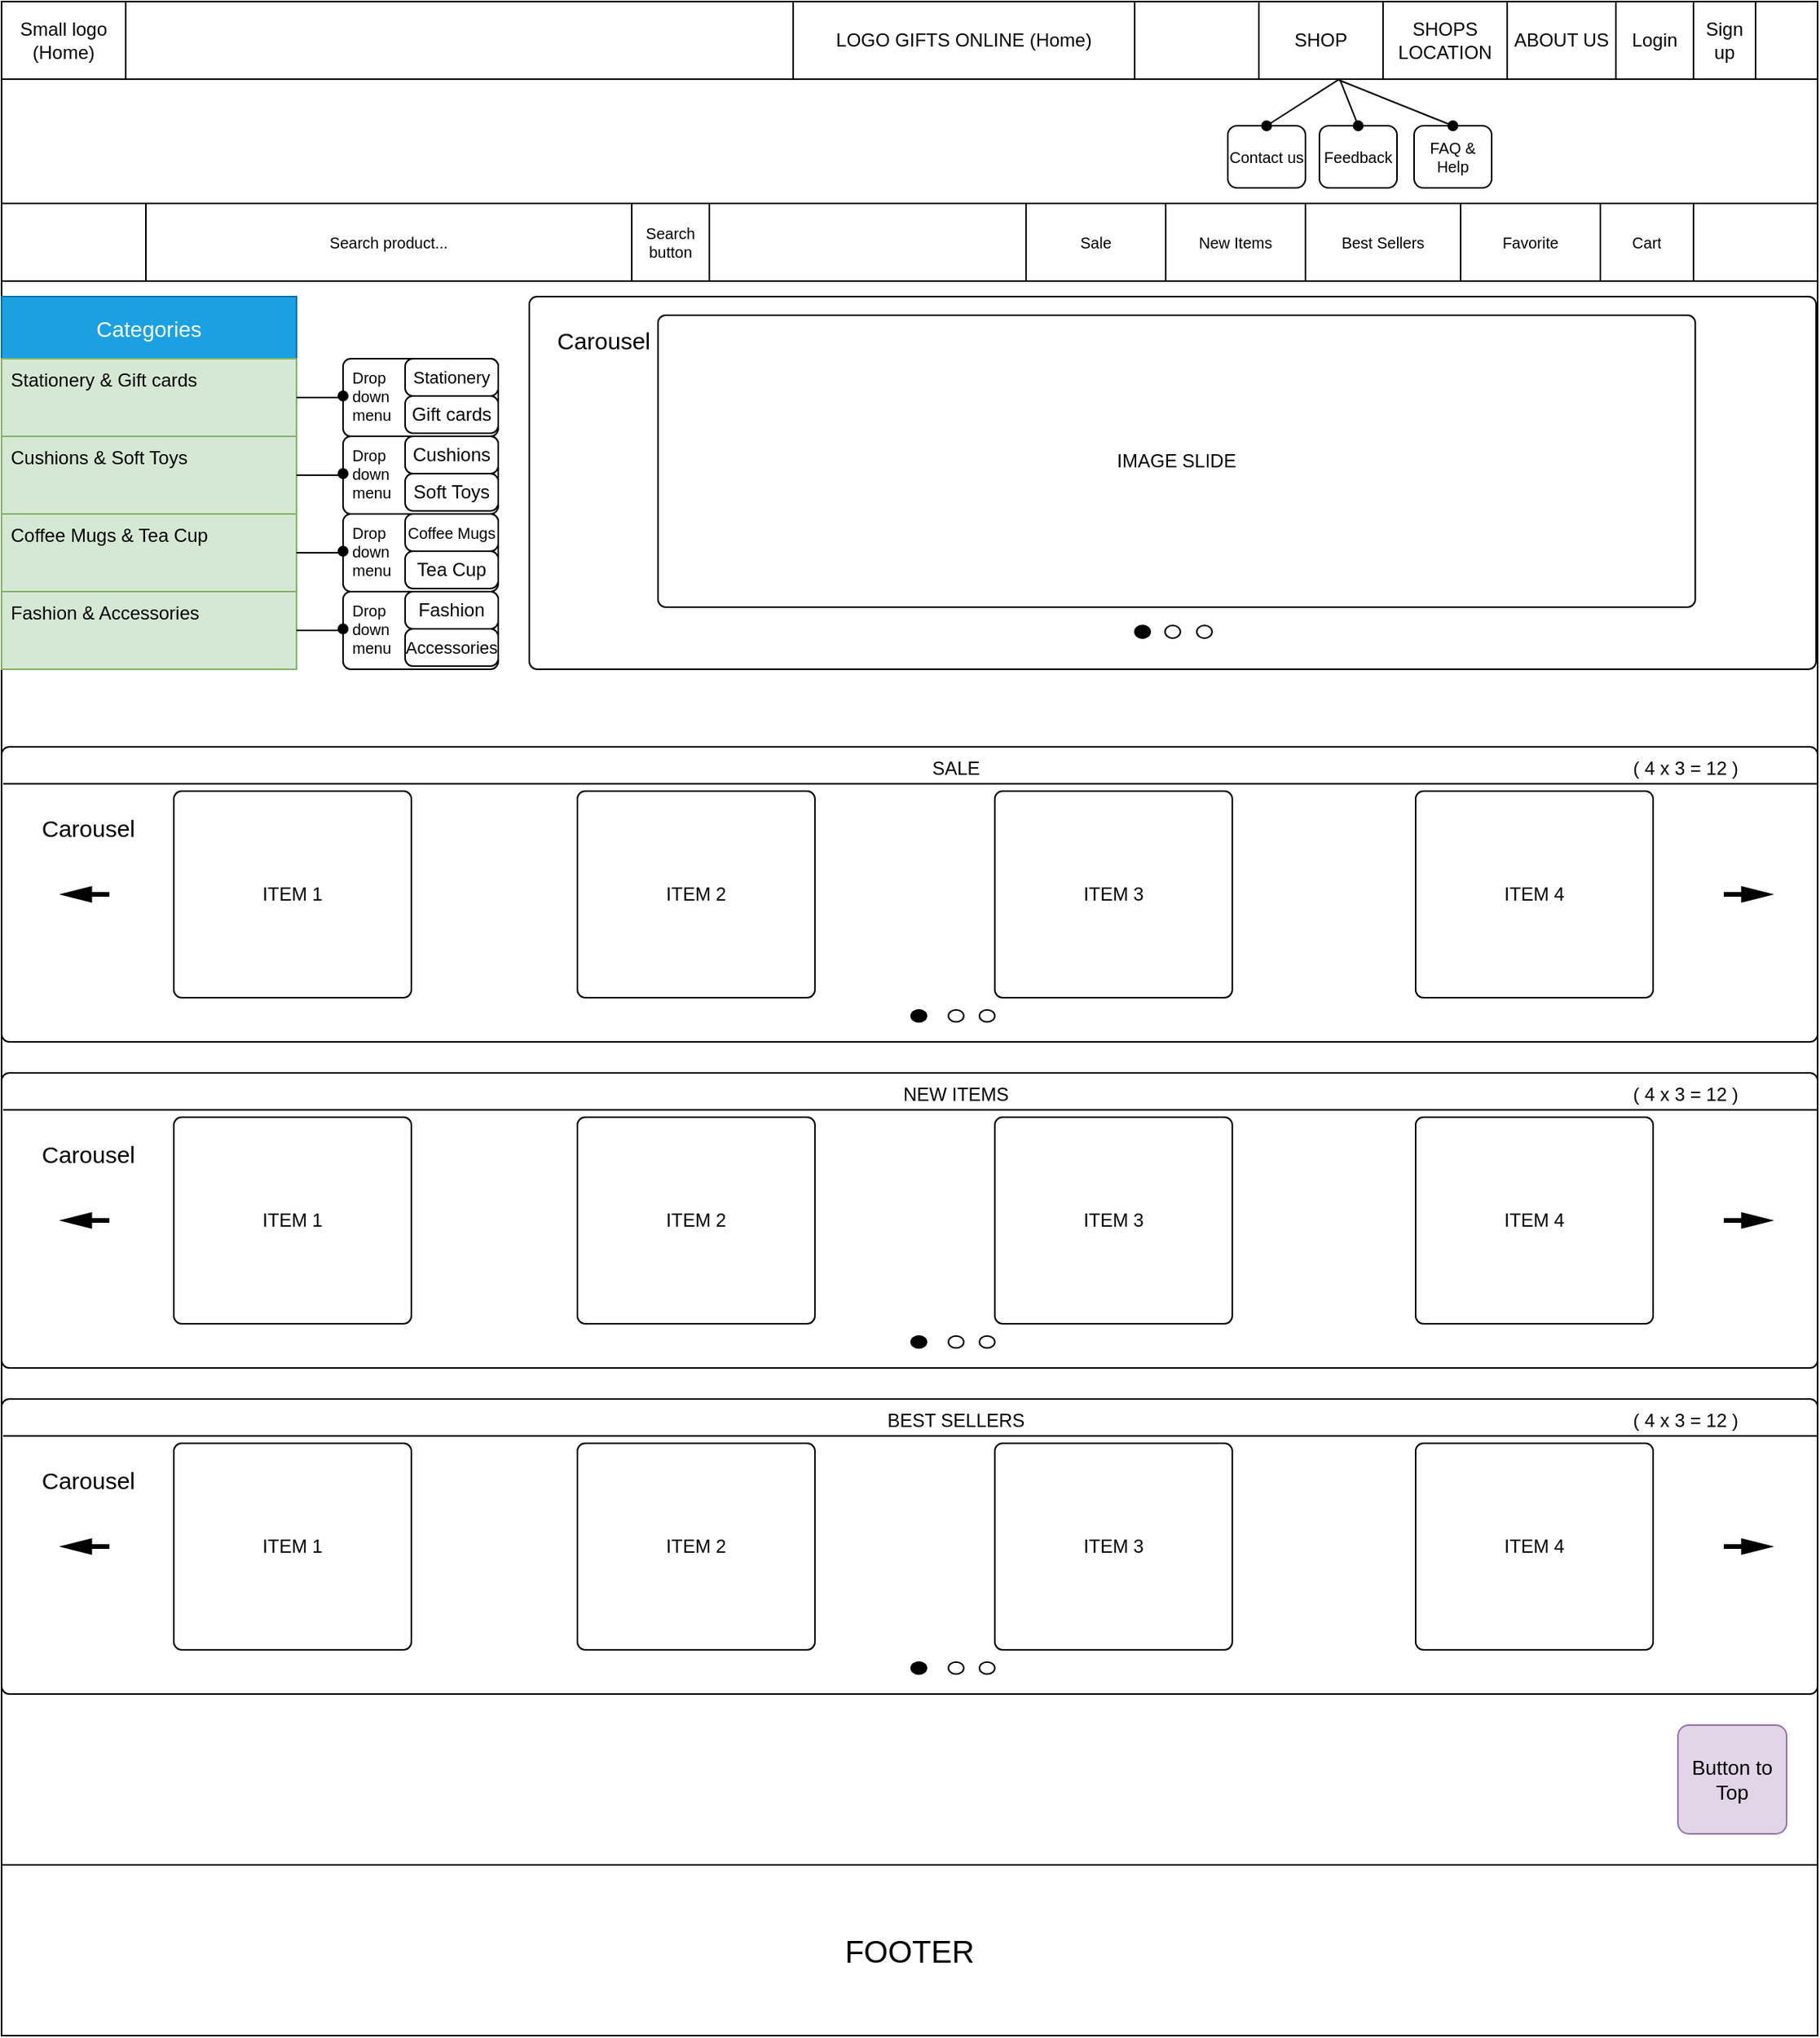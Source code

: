 <mxfile version="13.8.0" type="device" pages="2"><diagram id="VJmdu0UYpy8ZmTpHJTrL" name="Page-1"><mxGraphModel dx="1730" dy="1740" grid="1" gridSize="10" guides="1" tooltips="1" connect="1" arrows="1" fold="1" page="1" pageScale="1" pageWidth="1169" pageHeight="827" math="0" shadow="0"><root><mxCell id="0"/><mxCell id="1" parent="0"/><mxCell id="VrykFvPysEt1v_JvP2KH-2" value="" style="rounded=0;whiteSpace=wrap;html=1;" parent="1" vertex="1"><mxGeometry y="-10" width="1170" height="1260" as="geometry"/></mxCell><mxCell id="VrykFvPysEt1v_JvP2KH-56" value="Contact us" style="rounded=1;whiteSpace=wrap;html=1;fontSize=10;" parent="1" vertex="1"><mxGeometry x="790" y="70" width="50" height="40" as="geometry"/></mxCell><mxCell id="VrykFvPysEt1v_JvP2KH-58" value="Feedback" style="rounded=1;whiteSpace=wrap;html=1;fontSize=10;" parent="1" vertex="1"><mxGeometry x="849" y="70" width="50" height="40" as="geometry"/></mxCell><mxCell id="VrykFvPysEt1v_JvP2KH-59" value="FAQ &amp;amp; Help" style="rounded=1;whiteSpace=wrap;html=1;fontSize=10;" parent="1" vertex="1"><mxGeometry x="910" y="70" width="50" height="40" as="geometry"/></mxCell><mxCell id="L1uZQfTZDFafWSPm8gdd-22" value="" style="endArrow=none;html=1;fontSize=10;startArrow=oval;startFill=1;exitX=0.5;exitY=0;exitDx=0;exitDy=0;entryX=0.736;entryY=1.008;entryDx=0;entryDy=0;entryPerimeter=0;" parent="1" source="VrykFvPysEt1v_JvP2KH-56" edge="1"><mxGeometry width="50" height="50" relative="1" as="geometry"><mxPoint x="600" y="50" as="sourcePoint"/><mxPoint x="861.12" y="40.4" as="targetPoint"/></mxGeometry></mxCell><mxCell id="L1uZQfTZDFafWSPm8gdd-23" value="" style="endArrow=none;html=1;fontSize=10;startArrow=oval;startFill=1;exitX=0.5;exitY=0;exitDx=0;exitDy=0;entryX=0.736;entryY=1.008;entryDx=0;entryDy=0;entryPerimeter=0;" parent="1" source="VrykFvPysEt1v_JvP2KH-59" edge="1"><mxGeometry width="50" height="50" relative="1" as="geometry"><mxPoint x="610" y="60" as="sourcePoint"/><mxPoint x="861.12" y="40.4" as="targetPoint"/></mxGeometry></mxCell><mxCell id="L1uZQfTZDFafWSPm8gdd-24" value="" style="endArrow=none;html=1;fontSize=10;startArrow=oval;startFill=1;exitX=0.5;exitY=0;exitDx=0;exitDy=0;entryX=0.737;entryY=1.008;entryDx=0;entryDy=0;entryPerimeter=0;" parent="1" source="VrykFvPysEt1v_JvP2KH-58" edge="1"><mxGeometry width="50" height="50" relative="1" as="geometry"><mxPoint x="720" y="50" as="sourcePoint"/><mxPoint x="862.29" y="40.4" as="targetPoint"/></mxGeometry></mxCell><mxCell id="L1uZQfTZDFafWSPm8gdd-29" value="" style="rounded=1;absoluteArcSize=1;html=1;arcSize=10;fontSize=10;" parent="1" vertex="1"><mxGeometry x="340" y="180" width="829" height="240" as="geometry"/></mxCell><mxCell id="L1uZQfTZDFafWSPm8gdd-30" value="main" style="html=1;shape=mxgraph.er.anchor;whiteSpace=wrap;" parent="L1uZQfTZDFafWSPm8gdd-29" vertex="1"><mxGeometry width="414.5" height="240" as="geometry"/></mxCell><mxCell id="L1uZQfTZDFafWSPm8gdd-31" value="IMAGE SLIDE" style="rounded=1;absoluteArcSize=1;html=1;arcSize=10;whiteSpace=wrap;points=[];strokeColor=inherit;fillColor=inherit;" parent="L1uZQfTZDFafWSPm8gdd-29" vertex="1"><mxGeometry x="82.9" y="12" width="668.257" height="188.004" as="geometry"/></mxCell><mxCell id="L1uZQfTZDFafWSPm8gdd-42" value="Carousel" style="text;html=1;strokeColor=none;fillColor=none;align=center;verticalAlign=middle;whiteSpace=wrap;rounded=0;fontSize=15;" parent="L1uZQfTZDFafWSPm8gdd-29" vertex="1"><mxGeometry width="95.601" height="56.467" as="geometry"/></mxCell><mxCell id="L1uZQfTZDFafWSPm8gdd-45" value="" style="ellipse;whiteSpace=wrap;html=1;align=center;fontSize=10;fillColor=#000000;" parent="L1uZQfTZDFafWSPm8gdd-29" vertex="1"><mxGeometry x="390.12" y="211.76" width="9.88" height="8.24" as="geometry"/></mxCell><mxCell id="L1uZQfTZDFafWSPm8gdd-106" value="" style="ellipse;whiteSpace=wrap;html=1;align=center;fontSize=10;fillColor=#FFFFFF;" parent="L1uZQfTZDFafWSPm8gdd-29" vertex="1"><mxGeometry x="409.56" y="211.76" width="9.88" height="8.24" as="geometry"/></mxCell><mxCell id="L1uZQfTZDFafWSPm8gdd-107" value="" style="ellipse;whiteSpace=wrap;html=1;align=center;fontSize=10;fillColor=#FFFFFF;" parent="L1uZQfTZDFafWSPm8gdd-29" vertex="1"><mxGeometry x="430.0" y="211.76" width="9.88" height="8.24" as="geometry"/></mxCell><mxCell id="L1uZQfTZDFafWSPm8gdd-50" value="Categories" style="swimlane;fontStyle=0;childLayout=stackLayout;horizontal=1;startSize=40;horizontalStack=0;resizeParent=1;resizeParentMax=0;resizeLast=0;collapsible=0;marginBottom=0;align=center;fontSize=14;fillColor=#1ba1e2;strokeColor=#006EAF;fontColor=#ffffff;dropTarget=1;container=0;snapToPoint=0;connectable=1;pointerEvents=1;comic=0;deletable=1;resizeWidth=0;" parent="1" vertex="1"><mxGeometry y="180" width="190" height="240" as="geometry"><mxRectangle y="180" width="50" height="26" as="alternateBounds"/></mxGeometry></mxCell><mxCell id="L1uZQfTZDFafWSPm8gdd-51" value="Stationery &amp; Gift cards" style="text;strokeColor=#82b366;fillColor=#d5e8d4;spacingLeft=4;spacingRight=4;overflow=hidden;rotatable=0;points=[[0,0.5],[1,0.5]];portConstraint=eastwest;fontSize=12;" parent="L1uZQfTZDFafWSPm8gdd-50" vertex="1"><mxGeometry y="40" width="190" height="50" as="geometry"/></mxCell><mxCell id="L1uZQfTZDFafWSPm8gdd-52" value="Cushions &amp; Soft Toys" style="text;strokeColor=#82b366;fillColor=#d5e8d4;spacingLeft=4;spacingRight=4;overflow=hidden;rotatable=0;points=[[0,0.5],[1,0.5]];portConstraint=eastwest;fontSize=12;" parent="L1uZQfTZDFafWSPm8gdd-50" vertex="1"><mxGeometry y="90" width="190" height="50" as="geometry"/></mxCell><mxCell id="L1uZQfTZDFafWSPm8gdd-53" value="Coffee Mugs &amp; Tea Cup" style="text;strokeColor=#82b366;fillColor=#d5e8d4;spacingLeft=4;spacingRight=4;overflow=hidden;rotatable=0;points=[[0,0.5],[1,0.5]];portConstraint=eastwest;fontSize=12;" parent="L1uZQfTZDFafWSPm8gdd-50" vertex="1"><mxGeometry y="140" width="190" height="50" as="geometry"/></mxCell><mxCell id="L1uZQfTZDFafWSPm8gdd-54" value="Fashion &amp; Accessories" style="text;strokeColor=#82b366;fillColor=#d5e8d4;spacingLeft=4;spacingRight=4;overflow=hidden;rotatable=0;points=[[0,0.5],[1,0.5]];portConstraint=eastwest;fontSize=12;" parent="L1uZQfTZDFafWSPm8gdd-50" vertex="1"><mxGeometry y="190" width="190" height="50" as="geometry"/></mxCell><mxCell id="L1uZQfTZDFafWSPm8gdd-76" value="" style="rounded=1;absoluteArcSize=1;html=1;arcSize=10;fontSize=10;" parent="1" vertex="1"><mxGeometry y="470" width="1170" height="190" as="geometry"/></mxCell><mxCell id="L1uZQfTZDFafWSPm8gdd-77" value="" style="html=1;shape=mxgraph.er.anchor;whiteSpace=wrap;" parent="L1uZQfTZDFafWSPm8gdd-76" vertex="1"><mxGeometry width="585.0" height="190" as="geometry"/></mxCell><mxCell id="L1uZQfTZDFafWSPm8gdd-78" value="ITEM 1" style="rounded=1;absoluteArcSize=1;html=1;arcSize=10;whiteSpace=wrap;points=[];strokeColor=inherit;fillColor=inherit;" parent="L1uZQfTZDFafWSPm8gdd-76" vertex="1"><mxGeometry x="111" y="28.5" width="153" height="133" as="geometry"/></mxCell><mxCell id="L1uZQfTZDFafWSPm8gdd-79" value="Carousel" style="text;html=1;strokeColor=none;fillColor=none;align=center;verticalAlign=middle;whiteSpace=wrap;rounded=0;fontSize=15;" parent="L1uZQfTZDFafWSPm8gdd-76" vertex="1"><mxGeometry x="1" y="28.5" width="110" height="47.5" as="geometry"/></mxCell><mxCell id="L1uZQfTZDFafWSPm8gdd-83" value="" style="html=1;shadow=0;dashed=0;align=center;verticalAlign=middle;shape=mxgraph.arrows2.arrow;dy=0.8;dx=18.8;notch=0;fillColor=#000000;fontSize=15;" parent="L1uZQfTZDFafWSPm8gdd-76" vertex="1"><mxGeometry x="1110" y="90.25" width="30" height="9.5" as="geometry"/></mxCell><mxCell id="L1uZQfTZDFafWSPm8gdd-84" value="" style="html=1;shadow=0;dashed=0;align=center;verticalAlign=middle;shape=mxgraph.arrows2.arrow;dy=0.8;dx=18.8;notch=0;fillColor=#000000;fontSize=15;rotation=-180;" parent="L1uZQfTZDFafWSPm8gdd-76" vertex="1"><mxGeometry x="39" y="90.25" width="30" height="9.5" as="geometry"/></mxCell><mxCell id="L1uZQfTZDFafWSPm8gdd-122" value="" style="ellipse;whiteSpace=wrap;html=1;align=center;fontSize=10;fillColor=#000000;" parent="L1uZQfTZDFafWSPm8gdd-76" vertex="1"><mxGeometry x="586" y="169.319" width="9.88" height="7.828" as="geometry"/></mxCell><mxCell id="L1uZQfTZDFafWSPm8gdd-123" value="" style="ellipse;whiteSpace=wrap;html=1;align=center;fontSize=10;fillColor=#FFFFFF;" parent="L1uZQfTZDFafWSPm8gdd-76" vertex="1"><mxGeometry x="610" y="169.319" width="9.88" height="7.828" as="geometry"/></mxCell><mxCell id="L1uZQfTZDFafWSPm8gdd-124" value="" style="ellipse;whiteSpace=wrap;html=1;align=center;fontSize=10;fillColor=#FFFFFF;" parent="L1uZQfTZDFafWSPm8gdd-76" vertex="1"><mxGeometry x="630" y="169.319" width="9.88" height="7.828" as="geometry"/></mxCell><mxCell id="L1uZQfTZDFafWSPm8gdd-125" value="ITEM 2" style="rounded=1;absoluteArcSize=1;html=1;arcSize=10;whiteSpace=wrap;points=[];strokeColor=inherit;fillColor=inherit;" parent="L1uZQfTZDFafWSPm8gdd-76" vertex="1"><mxGeometry x="371" y="28.5" width="153" height="133" as="geometry"/></mxCell><mxCell id="L1uZQfTZDFafWSPm8gdd-126" value="ITEM 3" style="rounded=1;absoluteArcSize=1;html=1;arcSize=10;whiteSpace=wrap;points=[];strokeColor=inherit;fillColor=inherit;" parent="L1uZQfTZDFafWSPm8gdd-76" vertex="1"><mxGeometry x="639.88" y="28.5" width="153" height="133" as="geometry"/></mxCell><mxCell id="L1uZQfTZDFafWSPm8gdd-127" value="ITEM 4" style="rounded=1;absoluteArcSize=1;html=1;arcSize=10;whiteSpace=wrap;points=[];strokeColor=inherit;fillColor=inherit;" parent="L1uZQfTZDFafWSPm8gdd-76" vertex="1"><mxGeometry x="911" y="28.5" width="153" height="133" as="geometry"/></mxCell><mxCell id="L1uZQfTZDFafWSPm8gdd-128" value="" style="line;strokeWidth=1;rotatable=0;dashed=0;labelPosition=right;align=left;verticalAlign=middle;spacingTop=0;spacingLeft=6;points=[];portConstraint=eastwest;fillColor=#FFFFFF;fontSize=10;" parent="L1uZQfTZDFafWSPm8gdd-76" vertex="1"><mxGeometry x="1" y="19" width="1169" height="9.5" as="geometry"/></mxCell><mxCell id="L1uZQfTZDFafWSPm8gdd-129" value="SALE" style="text;strokeColor=none;fillColor=none;spacingLeft=4;spacingRight=4;overflow=hidden;rotatable=0;points=[[0,0.5],[1,0.5]];portConstraint=eastwest;fontSize=12;align=center;" parent="L1uZQfTZDFafWSPm8gdd-76" vertex="1"><mxGeometry x="514.94" width="200" height="19" as="geometry"/></mxCell><mxCell id="L1uZQfTZDFafWSPm8gdd-144" value="( 4 x 3 = 12 )" style="text;strokeColor=none;fillColor=none;spacingLeft=4;spacingRight=4;overflow=hidden;rotatable=0;points=[[0,0.5],[1,0.5]];portConstraint=eastwest;fontSize=12;align=center;" parent="L1uZQfTZDFafWSPm8gdd-76" vertex="1"><mxGeometry x="1000" width="170" height="19" as="geometry"/></mxCell><mxCell id="L1uZQfTZDFafWSPm8gdd-88" value="" style="rounded=1;absoluteArcSize=1;html=1;arcSize=10;fillColor=#FFFFFF;fontSize=15;" parent="1" vertex="1"><mxGeometry x="220" y="220" width="100" height="50" as="geometry"/></mxCell><mxCell id="L1uZQfTZDFafWSPm8gdd-89" value="" style="html=1;shape=mxgraph.er.anchor;whiteSpace=wrap;" parent="L1uZQfTZDFafWSPm8gdd-88" vertex="1"><mxGeometry width="50" height="48" as="geometry"/></mxCell><mxCell id="L1uZQfTZDFafWSPm8gdd-90" value="Stationery" style="rounded=1;absoluteArcSize=1;html=1;arcSize=10;whiteSpace=wrap;points=[];strokeColor=inherit;fillColor=inherit;fontSize=11;" parent="L1uZQfTZDFafWSPm8gdd-88" vertex="1"><mxGeometry x="40" width="60" height="24" as="geometry"/></mxCell><mxCell id="L1uZQfTZDFafWSPm8gdd-91" value="Gift cards" style="rounded=1;absoluteArcSize=1;html=1;arcSize=10;whiteSpace=wrap;points=[];strokeColor=inherit;fillColor=inherit;" parent="L1uZQfTZDFafWSPm8gdd-88" vertex="1"><mxGeometry x="40" y="24" width="60" height="24" as="geometry"/></mxCell><mxCell id="L1uZQfTZDFafWSPm8gdd-94" value="Drop down menu" style="text;strokeColor=none;fillColor=none;spacingLeft=4;spacingRight=4;overflow=hidden;rotatable=0;points=[[0,0.5],[1,0.5]];portConstraint=eastwest;fontSize=10;align=left;whiteSpace=wrap;" parent="L1uZQfTZDFafWSPm8gdd-88" vertex="1"><mxGeometry width="40" height="48" as="geometry"/></mxCell><mxCell id="L1uZQfTZDFafWSPm8gdd-97" value="" style="rounded=1;absoluteArcSize=1;html=1;arcSize=10;fillColor=#FFFFFF;fontSize=15;" parent="1" vertex="1"><mxGeometry x="220" y="270" width="100" height="50" as="geometry"/></mxCell><mxCell id="L1uZQfTZDFafWSPm8gdd-98" value="" style="html=1;shape=mxgraph.er.anchor;whiteSpace=wrap;" parent="L1uZQfTZDFafWSPm8gdd-97" vertex="1"><mxGeometry width="50" height="48" as="geometry"/></mxCell><mxCell id="L1uZQfTZDFafWSPm8gdd-99" value="Cushions" style="rounded=1;absoluteArcSize=1;html=1;arcSize=10;whiteSpace=wrap;points=[];strokeColor=inherit;fillColor=inherit;" parent="L1uZQfTZDFafWSPm8gdd-97" vertex="1"><mxGeometry x="40" width="60" height="24" as="geometry"/></mxCell><mxCell id="L1uZQfTZDFafWSPm8gdd-100" value="Soft Toys" style="rounded=1;absoluteArcSize=1;html=1;arcSize=10;whiteSpace=wrap;points=[];strokeColor=inherit;fillColor=inherit;" parent="L1uZQfTZDFafWSPm8gdd-97" vertex="1"><mxGeometry x="40" y="24" width="60" height="24" as="geometry"/></mxCell><mxCell id="L1uZQfTZDFafWSPm8gdd-101" value="Drop down menu" style="text;strokeColor=none;fillColor=none;spacingLeft=4;spacingRight=4;overflow=hidden;rotatable=0;points=[[0,0.5],[1,0.5]];portConstraint=eastwest;fontSize=10;align=left;whiteSpace=wrap;" parent="L1uZQfTZDFafWSPm8gdd-97" vertex="1"><mxGeometry width="40" height="48" as="geometry"/></mxCell><mxCell id="L1uZQfTZDFafWSPm8gdd-104" style="edgeStyle=orthogonalEdgeStyle;rounded=0;orthogonalLoop=1;jettySize=auto;html=1;exitX=1;exitY=0.5;exitDx=0;exitDy=0;entryX=0;entryY=0.5;entryDx=0;entryDy=0;startArrow=none;startFill=0;endArrow=oval;endFill=1;fontSize=10;" parent="1" source="L1uZQfTZDFafWSPm8gdd-52" target="L1uZQfTZDFafWSPm8gdd-101" edge="1"><mxGeometry relative="1" as="geometry"/></mxCell><mxCell id="L1uZQfTZDFafWSPm8gdd-109" value="" style="rounded=1;absoluteArcSize=1;html=1;arcSize=10;fillColor=#FFFFFF;fontSize=15;" parent="1" vertex="1"><mxGeometry x="220" y="320" width="100" height="50" as="geometry"/></mxCell><mxCell id="L1uZQfTZDFafWSPm8gdd-110" value="" style="html=1;shape=mxgraph.er.anchor;whiteSpace=wrap;" parent="L1uZQfTZDFafWSPm8gdd-109" vertex="1"><mxGeometry width="50" height="48" as="geometry"/></mxCell><mxCell id="L1uZQfTZDFafWSPm8gdd-111" value="Coffee Mugs" style="rounded=1;absoluteArcSize=1;html=1;arcSize=10;whiteSpace=wrap;points=[];strokeColor=inherit;fillColor=inherit;fontSize=10;" parent="L1uZQfTZDFafWSPm8gdd-109" vertex="1"><mxGeometry x="40" width="60" height="24" as="geometry"/></mxCell><mxCell id="L1uZQfTZDFafWSPm8gdd-112" value="Tea Cup" style="rounded=1;absoluteArcSize=1;html=1;arcSize=10;whiteSpace=wrap;points=[];strokeColor=inherit;fillColor=inherit;" parent="L1uZQfTZDFafWSPm8gdd-109" vertex="1"><mxGeometry x="40" y="24" width="60" height="24" as="geometry"/></mxCell><mxCell id="L1uZQfTZDFafWSPm8gdd-113" value="Drop down menu" style="text;strokeColor=none;fillColor=none;spacingLeft=4;spacingRight=4;overflow=hidden;rotatable=0;points=[[0,0.5],[1,0.5]];portConstraint=eastwest;fontSize=10;align=left;whiteSpace=wrap;" parent="L1uZQfTZDFafWSPm8gdd-109" vertex="1"><mxGeometry width="40" height="48" as="geometry"/></mxCell><mxCell id="L1uZQfTZDFafWSPm8gdd-114" value="" style="rounded=1;absoluteArcSize=1;html=1;arcSize=10;fillColor=#FFFFFF;fontSize=15;" parent="1" vertex="1"><mxGeometry x="220" y="370" width="100" height="50" as="geometry"/></mxCell><mxCell id="L1uZQfTZDFafWSPm8gdd-115" value="" style="html=1;shape=mxgraph.er.anchor;whiteSpace=wrap;" parent="L1uZQfTZDFafWSPm8gdd-114" vertex="1"><mxGeometry width="50" height="48" as="geometry"/></mxCell><mxCell id="L1uZQfTZDFafWSPm8gdd-116" value="Fashion" style="rounded=1;absoluteArcSize=1;html=1;arcSize=10;whiteSpace=wrap;points=[];strokeColor=inherit;fillColor=inherit;" parent="L1uZQfTZDFafWSPm8gdd-114" vertex="1"><mxGeometry x="40" width="60" height="24" as="geometry"/></mxCell><mxCell id="L1uZQfTZDFafWSPm8gdd-117" value="&lt;font style=&quot;font-size: 11px&quot;&gt;Accessories&lt;/font&gt;" style="rounded=1;absoluteArcSize=1;html=1;arcSize=10;whiteSpace=wrap;points=[];strokeColor=inherit;fillColor=inherit;" parent="L1uZQfTZDFafWSPm8gdd-114" vertex="1"><mxGeometry x="40" y="24" width="60" height="24" as="geometry"/></mxCell><mxCell id="L1uZQfTZDFafWSPm8gdd-118" value="Drop down menu" style="text;strokeColor=none;fillColor=none;spacingLeft=4;spacingRight=4;overflow=hidden;rotatable=0;points=[[0,0.5],[1,0.5]];portConstraint=eastwest;fontSize=10;align=left;whiteSpace=wrap;" parent="L1uZQfTZDFafWSPm8gdd-114" vertex="1"><mxGeometry width="40" height="48" as="geometry"/></mxCell><mxCell id="L1uZQfTZDFafWSPm8gdd-119" style="edgeStyle=orthogonalEdgeStyle;rounded=0;orthogonalLoop=1;jettySize=auto;html=1;exitX=1;exitY=0.5;exitDx=0;exitDy=0;entryX=0;entryY=0.5;entryDx=0;entryDy=0;startArrow=none;startFill=0;endArrow=oval;endFill=1;fontSize=10;" parent="1" source="L1uZQfTZDFafWSPm8gdd-51" target="L1uZQfTZDFafWSPm8gdd-94" edge="1"><mxGeometry relative="1" as="geometry"/></mxCell><mxCell id="L1uZQfTZDFafWSPm8gdd-120" style="edgeStyle=orthogonalEdgeStyle;rounded=0;orthogonalLoop=1;jettySize=auto;html=1;exitX=1;exitY=0.5;exitDx=0;exitDy=0;entryX=0;entryY=0.5;entryDx=0;entryDy=0;startArrow=none;startFill=0;endArrow=oval;endFill=1;fontSize=10;" parent="1" source="L1uZQfTZDFafWSPm8gdd-53" target="L1uZQfTZDFafWSPm8gdd-113" edge="1"><mxGeometry relative="1" as="geometry"/></mxCell><mxCell id="L1uZQfTZDFafWSPm8gdd-121" style="edgeStyle=orthogonalEdgeStyle;rounded=0;orthogonalLoop=1;jettySize=auto;html=1;exitX=1;exitY=0.5;exitDx=0;exitDy=0;entryX=0;entryY=0.5;entryDx=0;entryDy=0;startArrow=none;startFill=0;endArrow=oval;endFill=1;fontSize=10;" parent="1" source="L1uZQfTZDFafWSPm8gdd-54" target="L1uZQfTZDFafWSPm8gdd-118" edge="1"><mxGeometry relative="1" as="geometry"/></mxCell><mxCell id="L1uZQfTZDFafWSPm8gdd-145" value="" style="rounded=1;absoluteArcSize=1;html=1;arcSize=10;fontSize=10;" parent="1" vertex="1"><mxGeometry y="680" width="1170" height="190" as="geometry"/></mxCell><mxCell id="L1uZQfTZDFafWSPm8gdd-146" value="" style="html=1;shape=mxgraph.er.anchor;whiteSpace=wrap;" parent="L1uZQfTZDFafWSPm8gdd-145" vertex="1"><mxGeometry width="585.0" height="190" as="geometry"/></mxCell><mxCell id="L1uZQfTZDFafWSPm8gdd-147" value="ITEM 1" style="rounded=1;absoluteArcSize=1;html=1;arcSize=10;whiteSpace=wrap;points=[];strokeColor=inherit;fillColor=inherit;" parent="L1uZQfTZDFafWSPm8gdd-145" vertex="1"><mxGeometry x="111" y="28.5" width="153" height="133" as="geometry"/></mxCell><mxCell id="L1uZQfTZDFafWSPm8gdd-148" value="Carousel" style="text;html=1;strokeColor=none;fillColor=none;align=center;verticalAlign=middle;whiteSpace=wrap;rounded=0;fontSize=15;" parent="L1uZQfTZDFafWSPm8gdd-145" vertex="1"><mxGeometry x="1" y="28.5" width="110" height="47.5" as="geometry"/></mxCell><mxCell id="L1uZQfTZDFafWSPm8gdd-149" value="" style="html=1;shadow=0;dashed=0;align=center;verticalAlign=middle;shape=mxgraph.arrows2.arrow;dy=0.8;dx=18.8;notch=0;fillColor=#000000;fontSize=15;" parent="L1uZQfTZDFafWSPm8gdd-145" vertex="1"><mxGeometry x="1110" y="90.25" width="30" height="9.5" as="geometry"/></mxCell><mxCell id="L1uZQfTZDFafWSPm8gdd-150" value="" style="html=1;shadow=0;dashed=0;align=center;verticalAlign=middle;shape=mxgraph.arrows2.arrow;dy=0.8;dx=18.8;notch=0;fillColor=#000000;fontSize=15;rotation=-180;" parent="L1uZQfTZDFafWSPm8gdd-145" vertex="1"><mxGeometry x="39" y="90.25" width="30" height="9.5" as="geometry"/></mxCell><mxCell id="L1uZQfTZDFafWSPm8gdd-151" value="" style="ellipse;whiteSpace=wrap;html=1;align=center;fontSize=10;fillColor=#000000;" parent="L1uZQfTZDFafWSPm8gdd-145" vertex="1"><mxGeometry x="586" y="169.319" width="9.88" height="7.828" as="geometry"/></mxCell><mxCell id="L1uZQfTZDFafWSPm8gdd-152" value="" style="ellipse;whiteSpace=wrap;html=1;align=center;fontSize=10;fillColor=#FFFFFF;" parent="L1uZQfTZDFafWSPm8gdd-145" vertex="1"><mxGeometry x="610" y="169.319" width="9.88" height="7.828" as="geometry"/></mxCell><mxCell id="L1uZQfTZDFafWSPm8gdd-153" value="" style="ellipse;whiteSpace=wrap;html=1;align=center;fontSize=10;fillColor=#FFFFFF;" parent="L1uZQfTZDFafWSPm8gdd-145" vertex="1"><mxGeometry x="630" y="169.319" width="9.88" height="7.828" as="geometry"/></mxCell><mxCell id="L1uZQfTZDFafWSPm8gdd-154" value="ITEM 2" style="rounded=1;absoluteArcSize=1;html=1;arcSize=10;whiteSpace=wrap;points=[];strokeColor=inherit;fillColor=inherit;" parent="L1uZQfTZDFafWSPm8gdd-145" vertex="1"><mxGeometry x="371" y="28.5" width="153" height="133" as="geometry"/></mxCell><mxCell id="L1uZQfTZDFafWSPm8gdd-155" value="ITEM 3" style="rounded=1;absoluteArcSize=1;html=1;arcSize=10;whiteSpace=wrap;points=[];strokeColor=inherit;fillColor=inherit;" parent="L1uZQfTZDFafWSPm8gdd-145" vertex="1"><mxGeometry x="639.88" y="28.5" width="153" height="133" as="geometry"/></mxCell><mxCell id="L1uZQfTZDFafWSPm8gdd-156" value="ITEM 4" style="rounded=1;absoluteArcSize=1;html=1;arcSize=10;whiteSpace=wrap;points=[];strokeColor=inherit;fillColor=inherit;" parent="L1uZQfTZDFafWSPm8gdd-145" vertex="1"><mxGeometry x="911" y="28.5" width="153" height="133" as="geometry"/></mxCell><mxCell id="L1uZQfTZDFafWSPm8gdd-157" value="" style="line;strokeWidth=1;rotatable=0;dashed=0;labelPosition=right;align=left;verticalAlign=middle;spacingTop=0;spacingLeft=6;points=[];portConstraint=eastwest;fillColor=#FFFFFF;fontSize=10;" parent="L1uZQfTZDFafWSPm8gdd-145" vertex="1"><mxGeometry x="1" y="19" width="1169" height="9.5" as="geometry"/></mxCell><mxCell id="L1uZQfTZDFafWSPm8gdd-158" value="NEW ITEMS" style="text;strokeColor=none;fillColor=none;spacingLeft=4;spacingRight=4;overflow=hidden;rotatable=0;points=[[0,0.5],[1,0.5]];portConstraint=eastwest;fontSize=12;align=center;" parent="L1uZQfTZDFafWSPm8gdd-145" vertex="1"><mxGeometry x="514.94" width="200" height="19" as="geometry"/></mxCell><mxCell id="L1uZQfTZDFafWSPm8gdd-159" value="( 4 x 3 = 12 )" style="text;strokeColor=none;fillColor=none;spacingLeft=4;spacingRight=4;overflow=hidden;rotatable=0;points=[[0,0.5],[1,0.5]];portConstraint=eastwest;fontSize=12;align=center;" parent="L1uZQfTZDFafWSPm8gdd-145" vertex="1"><mxGeometry x="1000" width="170" height="19" as="geometry"/></mxCell><mxCell id="L1uZQfTZDFafWSPm8gdd-160" value="" style="rounded=1;absoluteArcSize=1;html=1;arcSize=10;fontSize=10;" parent="1" vertex="1"><mxGeometry y="890" width="1170" height="190" as="geometry"/></mxCell><mxCell id="L1uZQfTZDFafWSPm8gdd-161" value="" style="html=1;shape=mxgraph.er.anchor;whiteSpace=wrap;" parent="L1uZQfTZDFafWSPm8gdd-160" vertex="1"><mxGeometry width="585.0" height="190" as="geometry"/></mxCell><mxCell id="L1uZQfTZDFafWSPm8gdd-162" value="ITEM 1" style="rounded=1;absoluteArcSize=1;html=1;arcSize=10;whiteSpace=wrap;points=[];strokeColor=inherit;fillColor=inherit;" parent="L1uZQfTZDFafWSPm8gdd-160" vertex="1"><mxGeometry x="111" y="28.5" width="153" height="133" as="geometry"/></mxCell><mxCell id="L1uZQfTZDFafWSPm8gdd-163" value="Carousel" style="text;html=1;strokeColor=none;fillColor=none;align=center;verticalAlign=middle;whiteSpace=wrap;rounded=0;fontSize=15;" parent="L1uZQfTZDFafWSPm8gdd-160" vertex="1"><mxGeometry x="1" y="28.5" width="110" height="47.5" as="geometry"/></mxCell><mxCell id="L1uZQfTZDFafWSPm8gdd-164" value="" style="html=1;shadow=0;dashed=0;align=center;verticalAlign=middle;shape=mxgraph.arrows2.arrow;dy=0.8;dx=18.8;notch=0;fillColor=#000000;fontSize=15;" parent="L1uZQfTZDFafWSPm8gdd-160" vertex="1"><mxGeometry x="1110" y="90.25" width="30" height="9.5" as="geometry"/></mxCell><mxCell id="L1uZQfTZDFafWSPm8gdd-165" value="" style="html=1;shadow=0;dashed=0;align=center;verticalAlign=middle;shape=mxgraph.arrows2.arrow;dy=0.8;dx=18.8;notch=0;fillColor=#000000;fontSize=15;rotation=-180;" parent="L1uZQfTZDFafWSPm8gdd-160" vertex="1"><mxGeometry x="39" y="90.25" width="30" height="9.5" as="geometry"/></mxCell><mxCell id="L1uZQfTZDFafWSPm8gdd-166" value="" style="ellipse;whiteSpace=wrap;html=1;align=center;fontSize=10;fillColor=#000000;" parent="L1uZQfTZDFafWSPm8gdd-160" vertex="1"><mxGeometry x="586" y="169.319" width="9.88" height="7.828" as="geometry"/></mxCell><mxCell id="L1uZQfTZDFafWSPm8gdd-167" value="" style="ellipse;whiteSpace=wrap;html=1;align=center;fontSize=10;fillColor=#FFFFFF;" parent="L1uZQfTZDFafWSPm8gdd-160" vertex="1"><mxGeometry x="610" y="169.319" width="9.88" height="7.828" as="geometry"/></mxCell><mxCell id="L1uZQfTZDFafWSPm8gdd-168" value="" style="ellipse;whiteSpace=wrap;html=1;align=center;fontSize=10;fillColor=#FFFFFF;" parent="L1uZQfTZDFafWSPm8gdd-160" vertex="1"><mxGeometry x="630" y="169.319" width="9.88" height="7.828" as="geometry"/></mxCell><mxCell id="L1uZQfTZDFafWSPm8gdd-169" value="ITEM 2" style="rounded=1;absoluteArcSize=1;html=1;arcSize=10;whiteSpace=wrap;points=[];strokeColor=inherit;fillColor=inherit;" parent="L1uZQfTZDFafWSPm8gdd-160" vertex="1"><mxGeometry x="371" y="28.5" width="153" height="133" as="geometry"/></mxCell><mxCell id="L1uZQfTZDFafWSPm8gdd-170" value="ITEM 3" style="rounded=1;absoluteArcSize=1;html=1;arcSize=10;whiteSpace=wrap;points=[];strokeColor=inherit;fillColor=inherit;" parent="L1uZQfTZDFafWSPm8gdd-160" vertex="1"><mxGeometry x="639.88" y="28.5" width="153" height="133" as="geometry"/></mxCell><mxCell id="L1uZQfTZDFafWSPm8gdd-171" value="ITEM 4" style="rounded=1;absoluteArcSize=1;html=1;arcSize=10;whiteSpace=wrap;points=[];strokeColor=inherit;fillColor=inherit;" parent="L1uZQfTZDFafWSPm8gdd-160" vertex="1"><mxGeometry x="911" y="28.5" width="153" height="133" as="geometry"/></mxCell><mxCell id="L1uZQfTZDFafWSPm8gdd-172" value="" style="line;strokeWidth=1;rotatable=0;dashed=0;labelPosition=right;align=left;verticalAlign=middle;spacingTop=0;spacingLeft=6;points=[];portConstraint=eastwest;fillColor=#FFFFFF;fontSize=10;" parent="L1uZQfTZDFafWSPm8gdd-160" vertex="1"><mxGeometry x="1" y="19" width="1169" height="9.5" as="geometry"/></mxCell><mxCell id="L1uZQfTZDFafWSPm8gdd-173" value="BEST SELLERS" style="text;strokeColor=none;fillColor=none;spacingLeft=4;spacingRight=4;overflow=hidden;rotatable=0;points=[[0,0.5],[1,0.5]];portConstraint=eastwest;fontSize=12;align=center;" parent="L1uZQfTZDFafWSPm8gdd-160" vertex="1"><mxGeometry x="514.94" width="200" height="19" as="geometry"/></mxCell><mxCell id="L1uZQfTZDFafWSPm8gdd-174" value="( 4 x 3 = 12 )" style="text;strokeColor=none;fillColor=none;spacingLeft=4;spacingRight=4;overflow=hidden;rotatable=0;points=[[0,0.5],[1,0.5]];portConstraint=eastwest;fontSize=12;align=center;" parent="L1uZQfTZDFafWSPm8gdd-160" vertex="1"><mxGeometry x="1000" width="170" height="19" as="geometry"/></mxCell><mxCell id="L1uZQfTZDFafWSPm8gdd-175" value="FOOTER" style="whiteSpace=wrap;html=1;align=center;comic=0;fillColor=#FFFFFF;fontSize=20;" parent="1" vertex="1"><mxGeometry y="1190" width="1170" height="110" as="geometry"/></mxCell><mxCell id="L1uZQfTZDFafWSPm8gdd-176" value="Button to Top" style="rounded=1;arcSize=10;whiteSpace=wrap;html=1;align=center;comic=0;fillColor=#e1d5e7;fontSize=13;strokeColor=#9673a6;" parent="1" vertex="1"><mxGeometry x="1080" y="1100" width="70" height="70" as="geometry"/></mxCell><mxCell id="JmgmaKnbYdNMWqsIsqLP-1" value="" style="shape=table;html=1;whiteSpace=wrap;startSize=0;container=1;collapsible=0;childLayout=tableLayout;" parent="1" vertex="1"><mxGeometry y="-10" width="1170" height="50" as="geometry"/></mxCell><mxCell id="JmgmaKnbYdNMWqsIsqLP-2" value="" style="shape=partialRectangle;html=1;whiteSpace=wrap;collapsible=0;dropTarget=0;pointerEvents=0;fillColor=none;top=0;left=0;bottom=0;right=0;points=[[0,0.5],[1,0.5]];portConstraint=eastwest;" parent="JmgmaKnbYdNMWqsIsqLP-1" vertex="1"><mxGeometry width="1170" height="50" as="geometry"/></mxCell><mxCell id="JmgmaKnbYdNMWqsIsqLP-3" value="Small logo (Home)" style="shape=partialRectangle;html=1;whiteSpace=wrap;connectable=0;overflow=hidden;fillColor=none;top=0;left=0;bottom=0;right=0;" parent="JmgmaKnbYdNMWqsIsqLP-2" vertex="1"><mxGeometry width="80" height="50" as="geometry"/></mxCell><mxCell id="JmgmaKnbYdNMWqsIsqLP-4" style="shape=partialRectangle;html=1;whiteSpace=wrap;connectable=0;overflow=hidden;fillColor=none;top=0;left=0;bottom=0;right=0;" parent="JmgmaKnbYdNMWqsIsqLP-2" vertex="1"><mxGeometry x="80" width="430" height="50" as="geometry"/></mxCell><mxCell id="JmgmaKnbYdNMWqsIsqLP-5" value="LOGO GIFTS ONLINE (Home)" style="shape=partialRectangle;html=1;whiteSpace=wrap;connectable=0;overflow=hidden;fillColor=none;top=0;left=0;bottom=0;right=0;" parent="JmgmaKnbYdNMWqsIsqLP-2" vertex="1"><mxGeometry x="510" width="220" height="50" as="geometry"/></mxCell><mxCell id="JmgmaKnbYdNMWqsIsqLP-6" style="shape=partialRectangle;html=1;whiteSpace=wrap;connectable=0;overflow=hidden;fillColor=none;top=0;left=0;bottom=0;right=0;" parent="JmgmaKnbYdNMWqsIsqLP-2" vertex="1"><mxGeometry x="730" width="80" height="50" as="geometry"/></mxCell><mxCell id="JmgmaKnbYdNMWqsIsqLP-7" value="SHOP" style="shape=partialRectangle;html=1;whiteSpace=wrap;connectable=0;overflow=hidden;fillColor=none;top=0;left=0;bottom=0;right=0;" parent="JmgmaKnbYdNMWqsIsqLP-2" vertex="1"><mxGeometry x="810" width="80" height="50" as="geometry"/></mxCell><mxCell id="JmgmaKnbYdNMWqsIsqLP-8" value="SHOPS LOCATION" style="shape=partialRectangle;html=1;whiteSpace=wrap;connectable=0;overflow=hidden;fillColor=none;top=0;left=0;bottom=0;right=0;" parent="JmgmaKnbYdNMWqsIsqLP-2" vertex="1"><mxGeometry x="890" width="80" height="50" as="geometry"/></mxCell><mxCell id="JmgmaKnbYdNMWqsIsqLP-9" value="ABOUT US" style="shape=partialRectangle;html=1;whiteSpace=wrap;connectable=0;overflow=hidden;fillColor=none;top=0;left=0;bottom=0;right=0;" parent="JmgmaKnbYdNMWqsIsqLP-2" vertex="1"><mxGeometry x="970" width="70" height="50" as="geometry"/></mxCell><mxCell id="JmgmaKnbYdNMWqsIsqLP-10" value="Login" style="shape=partialRectangle;html=1;whiteSpace=wrap;connectable=0;overflow=hidden;fillColor=none;top=0;left=0;bottom=0;right=0;" parent="JmgmaKnbYdNMWqsIsqLP-2" vertex="1"><mxGeometry x="1040" width="50" height="50" as="geometry"/></mxCell><mxCell id="JmgmaKnbYdNMWqsIsqLP-11" value="Sign up" style="shape=partialRectangle;html=1;whiteSpace=wrap;connectable=0;overflow=hidden;fillColor=none;top=0;left=0;bottom=0;right=0;" parent="JmgmaKnbYdNMWqsIsqLP-2" vertex="1"><mxGeometry x="1090" width="40" height="50" as="geometry"/></mxCell><mxCell id="JmgmaKnbYdNMWqsIsqLP-12" style="shape=partialRectangle;html=1;whiteSpace=wrap;connectable=0;overflow=hidden;fillColor=none;top=0;left=0;bottom=0;right=0;" parent="JmgmaKnbYdNMWqsIsqLP-2" vertex="1"><mxGeometry x="1130" width="40" height="50" as="geometry"/></mxCell><mxCell id="PxNQP5vSDX6GziR3Vzke-1" value="" style="shape=table;html=1;whiteSpace=wrap;startSize=0;container=1;collapsible=0;childLayout=tableLayout;fontSize=10;" parent="1" vertex="1"><mxGeometry y="120" width="1170" height="50" as="geometry"/></mxCell><mxCell id="PxNQP5vSDX6GziR3Vzke-2" value="" style="shape=partialRectangle;html=1;whiteSpace=wrap;collapsible=0;dropTarget=0;pointerEvents=0;fillColor=none;top=0;left=0;bottom=0;right=0;points=[[0,0.5],[1,0.5]];portConstraint=eastwest;" parent="PxNQP5vSDX6GziR3Vzke-1" vertex="1"><mxGeometry width="1170" height="50" as="geometry"/></mxCell><mxCell id="PxNQP5vSDX6GziR3Vzke-3" value="" style="shape=partialRectangle;html=1;whiteSpace=wrap;connectable=0;overflow=hidden;fillColor=none;top=0;left=0;bottom=0;right=0;fontSize=10;" parent="PxNQP5vSDX6GziR3Vzke-2" vertex="1"><mxGeometry width="93" height="50" as="geometry"/></mxCell><mxCell id="PxNQP5vSDX6GziR3Vzke-4" value="Search product..." style="shape=partialRectangle;html=1;whiteSpace=wrap;connectable=0;overflow=hidden;fillColor=none;top=0;left=0;bottom=0;right=0;fontSize=10;" parent="PxNQP5vSDX6GziR3Vzke-2" vertex="1"><mxGeometry x="93" width="313" height="50" as="geometry"/></mxCell><mxCell id="PxNQP5vSDX6GziR3Vzke-5" value="Search button" style="shape=partialRectangle;html=1;whiteSpace=wrap;connectable=0;overflow=hidden;fillColor=none;top=0;left=0;bottom=0;right=0;fontSize=10;" parent="PxNQP5vSDX6GziR3Vzke-2" vertex="1"><mxGeometry x="406" width="50" height="50" as="geometry"/></mxCell><mxCell id="PxNQP5vSDX6GziR3Vzke-6" value="" style="shape=partialRectangle;html=1;whiteSpace=wrap;connectable=0;overflow=hidden;fillColor=none;top=0;left=0;bottom=0;right=0;fontSize=10;" parent="PxNQP5vSDX6GziR3Vzke-2" vertex="1"><mxGeometry x="456" width="204" height="50" as="geometry"/></mxCell><mxCell id="PxNQP5vSDX6GziR3Vzke-7" value="Sale" style="shape=partialRectangle;html=1;whiteSpace=wrap;connectable=0;overflow=hidden;fillColor=none;top=0;left=0;bottom=0;right=0;fontSize=10;" parent="PxNQP5vSDX6GziR3Vzke-2" vertex="1"><mxGeometry x="660" width="90" height="50" as="geometry"/></mxCell><mxCell id="PxNQP5vSDX6GziR3Vzke-8" value="New Items" style="shape=partialRectangle;html=1;whiteSpace=wrap;connectable=0;overflow=hidden;fillColor=none;top=0;left=0;bottom=0;right=0;fontSize=10;" parent="PxNQP5vSDX6GziR3Vzke-2" vertex="1"><mxGeometry x="750" width="90" height="50" as="geometry"/></mxCell><mxCell id="PxNQP5vSDX6GziR3Vzke-9" value="Best Sellers" style="shape=partialRectangle;html=1;whiteSpace=wrap;connectable=0;overflow=hidden;fillColor=none;top=0;left=0;bottom=0;right=0;fontSize=10;" parent="PxNQP5vSDX6GziR3Vzke-2" vertex="1"><mxGeometry x="840" width="100" height="50" as="geometry"/></mxCell><mxCell id="PxNQP5vSDX6GziR3Vzke-10" value="Favorite" style="shape=partialRectangle;html=1;whiteSpace=wrap;connectable=0;overflow=hidden;fillColor=none;top=0;left=0;bottom=0;right=0;fontSize=10;" parent="PxNQP5vSDX6GziR3Vzke-2" vertex="1"><mxGeometry x="940" width="90" height="50" as="geometry"/></mxCell><mxCell id="PxNQP5vSDX6GziR3Vzke-11" value="Cart" style="shape=partialRectangle;html=1;whiteSpace=wrap;connectable=0;overflow=hidden;fillColor=none;top=0;left=0;bottom=0;right=0;fontSize=10;" parent="PxNQP5vSDX6GziR3Vzke-2" vertex="1"><mxGeometry x="1030" width="60" height="50" as="geometry"/></mxCell><mxCell id="PxNQP5vSDX6GziR3Vzke-12" value="" style="shape=partialRectangle;html=1;whiteSpace=wrap;connectable=0;overflow=hidden;fillColor=none;top=0;left=0;bottom=0;right=0;fontSize=10;" parent="PxNQP5vSDX6GziR3Vzke-2" vertex="1"><mxGeometry x="1090" width="80" height="50" as="geometry"/></mxCell></root></mxGraphModel></diagram><diagram id="R-Rlv5HuZAhlSZ3l4K1r" name="Page-2"><mxGraphModel dx="1483" dy="1610" grid="1" gridSize="10" guides="1" tooltips="1" connect="1" arrows="1" fold="1" page="1" pageScale="1" pageWidth="1169" pageHeight="827" math="0" shadow="0"><root><mxCell id="Cv-dSkK17zcHzQuUDAGZ-0"/><mxCell id="Cv-dSkK17zcHzQuUDAGZ-1" parent="Cv-dSkK17zcHzQuUDAGZ-0"/><mxCell id="Cv-dSkK17zcHzQuUDAGZ-2" value="Sta" style="rounded=0;whiteSpace=wrap;html=1;" parent="Cv-dSkK17zcHzQuUDAGZ-1" vertex="1"><mxGeometry y="-10" width="1170" height="1310" as="geometry"/></mxCell><mxCell id="Cv-dSkK17zcHzQuUDAGZ-3" value="Contact us" style="rounded=1;whiteSpace=wrap;html=1;fontSize=10;" parent="Cv-dSkK17zcHzQuUDAGZ-1" vertex="1"><mxGeometry x="790" y="70" width="50" height="40" as="geometry"/></mxCell><mxCell id="Cv-dSkK17zcHzQuUDAGZ-4" value="Feedback" style="rounded=1;whiteSpace=wrap;html=1;fontSize=10;" parent="Cv-dSkK17zcHzQuUDAGZ-1" vertex="1"><mxGeometry x="849" y="70" width="50" height="40" as="geometry"/></mxCell><mxCell id="Cv-dSkK17zcHzQuUDAGZ-5" value="FAQ &amp;amp; Help" style="rounded=1;whiteSpace=wrap;html=1;fontSize=10;" parent="Cv-dSkK17zcHzQuUDAGZ-1" vertex="1"><mxGeometry x="910" y="70" width="50" height="40" as="geometry"/></mxCell><mxCell id="Cv-dSkK17zcHzQuUDAGZ-6" value="" style="endArrow=none;html=1;fontSize=10;startArrow=oval;startFill=1;exitX=0.5;exitY=0;exitDx=0;exitDy=0;entryX=0.736;entryY=1.008;entryDx=0;entryDy=0;entryPerimeter=0;" parent="Cv-dSkK17zcHzQuUDAGZ-1" source="Cv-dSkK17zcHzQuUDAGZ-3" target="Cv-dSkK17zcHzQuUDAGZ-106" edge="1"><mxGeometry width="50" height="50" relative="1" as="geometry"><mxPoint x="600" y="50" as="sourcePoint"/><mxPoint x="920" y="12" as="targetPoint"/></mxGeometry></mxCell><mxCell id="Cv-dSkK17zcHzQuUDAGZ-7" value="" style="endArrow=none;html=1;fontSize=10;startArrow=oval;startFill=1;exitX=0.5;exitY=0;exitDx=0;exitDy=0;entryX=0.736;entryY=1.008;entryDx=0;entryDy=0;entryPerimeter=0;" parent="Cv-dSkK17zcHzQuUDAGZ-1" source="Cv-dSkK17zcHzQuUDAGZ-5" target="Cv-dSkK17zcHzQuUDAGZ-106" edge="1"><mxGeometry width="50" height="50" relative="1" as="geometry"><mxPoint x="610" y="60" as="sourcePoint"/><mxPoint x="920" y="10" as="targetPoint"/></mxGeometry></mxCell><mxCell id="Cv-dSkK17zcHzQuUDAGZ-8" value="" style="endArrow=none;html=1;fontSize=10;startArrow=oval;startFill=1;exitX=0.5;exitY=0;exitDx=0;exitDy=0;entryX=0.737;entryY=1.008;entryDx=0;entryDy=0;entryPerimeter=0;" parent="Cv-dSkK17zcHzQuUDAGZ-1" source="Cv-dSkK17zcHzQuUDAGZ-4" target="Cv-dSkK17zcHzQuUDAGZ-106" edge="1"><mxGeometry width="50" height="50" relative="1" as="geometry"><mxPoint x="720" y="50" as="sourcePoint"/><mxPoint x="920" y="11" as="targetPoint"/></mxGeometry></mxCell><mxCell id="Cv-dSkK17zcHzQuUDAGZ-23" value="" style="rounded=1;absoluteArcSize=1;html=1;arcSize=10;fontSize=10;" parent="Cv-dSkK17zcHzQuUDAGZ-1" vertex="1"><mxGeometry y="350" width="1170" height="770" as="geometry"/></mxCell><mxCell id="Cv-dSkK17zcHzQuUDAGZ-24" value="" style="html=1;shape=mxgraph.er.anchor;whiteSpace=wrap;" parent="Cv-dSkK17zcHzQuUDAGZ-23" vertex="1"><mxGeometry width="585.0" height="770.0" as="geometry"/></mxCell><mxCell id="Cv-dSkK17zcHzQuUDAGZ-35" value="" style="line;strokeWidth=1;rotatable=0;dashed=0;labelPosition=right;align=left;verticalAlign=middle;spacingTop=0;spacingLeft=6;points=[];portConstraint=eastwest;fillColor=#FFFFFF;fontSize=10;" parent="Cv-dSkK17zcHzQuUDAGZ-23" vertex="1"><mxGeometry y="19.25" width="1169" height="38.5" as="geometry"/></mxCell><mxCell id="Cv-dSkK17zcHzQuUDAGZ-36" value="SOFT TOYS" style="text;strokeColor=#d6b656;fillColor=#fff2cc;spacingLeft=4;spacingRight=4;overflow=hidden;rotatable=0;points=[[0,0.5],[1,0.5]];portConstraint=eastwest;fontSize=12;align=center;" parent="Cv-dSkK17zcHzQuUDAGZ-23" vertex="1"><mxGeometry x="514.94" width="200" height="40" as="geometry"/></mxCell><mxCell id="Cv-dSkK17zcHzQuUDAGZ-92" value="" style="shape=table;html=1;whiteSpace=wrap;startSize=0;container=1;collapsible=0;childLayout=tableLayout;fontSize=10;" parent="Cv-dSkK17zcHzQuUDAGZ-1" vertex="1"><mxGeometry y="120" width="1170" height="50" as="geometry"/></mxCell><mxCell id="Cv-dSkK17zcHzQuUDAGZ-93" value="" style="shape=partialRectangle;html=1;whiteSpace=wrap;collapsible=0;dropTarget=0;pointerEvents=0;fillColor=none;top=0;left=0;bottom=0;right=0;points=[[0,0.5],[1,0.5]];portConstraint=eastwest;" parent="Cv-dSkK17zcHzQuUDAGZ-92" vertex="1"><mxGeometry width="1170" height="50" as="geometry"/></mxCell><mxCell id="Cv-dSkK17zcHzQuUDAGZ-95" value="" style="shape=partialRectangle;html=1;whiteSpace=wrap;connectable=0;overflow=hidden;fillColor=none;top=0;left=0;bottom=0;right=0;fontSize=10;" parent="Cv-dSkK17zcHzQuUDAGZ-93" vertex="1"><mxGeometry width="93" height="50" as="geometry"/></mxCell><mxCell id="Cv-dSkK17zcHzQuUDAGZ-96" value="Search product..." style="shape=partialRectangle;html=1;whiteSpace=wrap;connectable=0;overflow=hidden;fillColor=none;top=0;left=0;bottom=0;right=0;fontSize=10;" parent="Cv-dSkK17zcHzQuUDAGZ-93" vertex="1"><mxGeometry x="93" width="313" height="50" as="geometry"/></mxCell><mxCell id="Cv-dSkK17zcHzQuUDAGZ-97" value="Search button" style="shape=partialRectangle;html=1;whiteSpace=wrap;connectable=0;overflow=hidden;fillColor=none;top=0;left=0;bottom=0;right=0;fontSize=10;" parent="Cv-dSkK17zcHzQuUDAGZ-93" vertex="1"><mxGeometry x="406" width="50" height="50" as="geometry"/></mxCell><mxCell id="Cv-dSkK17zcHzQuUDAGZ-98" value="" style="shape=partialRectangle;html=1;whiteSpace=wrap;connectable=0;overflow=hidden;fillColor=none;top=0;left=0;bottom=0;right=0;fontSize=10;" parent="Cv-dSkK17zcHzQuUDAGZ-93" vertex="1"><mxGeometry x="456" width="204" height="50" as="geometry"/></mxCell><mxCell id="Cv-dSkK17zcHzQuUDAGZ-99" value="Sale" style="shape=partialRectangle;html=1;whiteSpace=wrap;connectable=0;overflow=hidden;fillColor=none;top=0;left=0;bottom=0;right=0;fontSize=10;" parent="Cv-dSkK17zcHzQuUDAGZ-93" vertex="1"><mxGeometry x="660" width="90" height="50" as="geometry"/></mxCell><mxCell id="Cv-dSkK17zcHzQuUDAGZ-100" value="New Items" style="shape=partialRectangle;html=1;whiteSpace=wrap;connectable=0;overflow=hidden;fillColor=none;top=0;left=0;bottom=0;right=0;fontSize=10;" parent="Cv-dSkK17zcHzQuUDAGZ-93" vertex="1"><mxGeometry x="750" width="90" height="50" as="geometry"/></mxCell><mxCell id="Cv-dSkK17zcHzQuUDAGZ-101" value="Best Sellers" style="shape=partialRectangle;html=1;whiteSpace=wrap;connectable=0;overflow=hidden;fillColor=none;top=0;left=0;bottom=0;right=0;fontSize=10;" parent="Cv-dSkK17zcHzQuUDAGZ-93" vertex="1"><mxGeometry x="840" width="100" height="50" as="geometry"/></mxCell><mxCell id="Cv-dSkK17zcHzQuUDAGZ-102" value="Favorite" style="shape=partialRectangle;html=1;whiteSpace=wrap;connectable=0;overflow=hidden;fillColor=none;top=0;left=0;bottom=0;right=0;fontSize=10;" parent="Cv-dSkK17zcHzQuUDAGZ-93" vertex="1"><mxGeometry x="940" width="90" height="50" as="geometry"/></mxCell><mxCell id="Cv-dSkK17zcHzQuUDAGZ-103" value="Cart" style="shape=partialRectangle;html=1;whiteSpace=wrap;connectable=0;overflow=hidden;fillColor=none;top=0;left=0;bottom=0;right=0;fontSize=10;" parent="Cv-dSkK17zcHzQuUDAGZ-93" vertex="1"><mxGeometry x="1030" width="60" height="50" as="geometry"/></mxCell><mxCell id="Cv-dSkK17zcHzQuUDAGZ-104" value="" style="shape=partialRectangle;html=1;whiteSpace=wrap;connectable=0;overflow=hidden;fillColor=none;top=0;left=0;bottom=0;right=0;fontSize=10;" parent="Cv-dSkK17zcHzQuUDAGZ-93" vertex="1"><mxGeometry x="1090" width="80" height="50" as="geometry"/></mxCell><mxCell id="Cv-dSkK17zcHzQuUDAGZ-105" value="" style="shape=table;html=1;whiteSpace=wrap;startSize=0;container=1;collapsible=0;childLayout=tableLayout;" parent="Cv-dSkK17zcHzQuUDAGZ-1" vertex="1"><mxGeometry y="-10" width="1170" height="50" as="geometry"/></mxCell><mxCell id="Cv-dSkK17zcHzQuUDAGZ-106" value="" style="shape=partialRectangle;html=1;whiteSpace=wrap;collapsible=0;dropTarget=0;pointerEvents=0;fillColor=none;top=0;left=0;bottom=0;right=0;points=[[0,0.5],[1,0.5]];portConstraint=eastwest;" parent="Cv-dSkK17zcHzQuUDAGZ-105" vertex="1"><mxGeometry width="1170" height="50" as="geometry"/></mxCell><mxCell id="nnnvRVTgB5RS8ec2wk3w-3" value="Small logo (Home)" style="shape=partialRectangle;html=1;whiteSpace=wrap;connectable=0;overflow=hidden;fillColor=none;top=0;left=0;bottom=0;right=0;" parent="Cv-dSkK17zcHzQuUDAGZ-106" vertex="1"><mxGeometry width="80" height="50" as="geometry"/></mxCell><mxCell id="nnnvRVTgB5RS8ec2wk3w-1" style="shape=partialRectangle;html=1;whiteSpace=wrap;connectable=0;overflow=hidden;fillColor=none;top=0;left=0;bottom=0;right=0;" parent="Cv-dSkK17zcHzQuUDAGZ-106" vertex="1"><mxGeometry x="80" width="430" height="50" as="geometry"/></mxCell><mxCell id="Cv-dSkK17zcHzQuUDAGZ-107" value="LOGO GIFTS ONLINE (Home)" style="shape=partialRectangle;html=1;whiteSpace=wrap;connectable=0;overflow=hidden;fillColor=none;top=0;left=0;bottom=0;right=0;" parent="Cv-dSkK17zcHzQuUDAGZ-106" vertex="1"><mxGeometry x="510" width="220" height="50" as="geometry"/></mxCell><mxCell id="nnnvRVTgB5RS8ec2wk3w-2" style="shape=partialRectangle;html=1;whiteSpace=wrap;connectable=0;overflow=hidden;fillColor=none;top=0;left=0;bottom=0;right=0;" parent="Cv-dSkK17zcHzQuUDAGZ-106" vertex="1"><mxGeometry x="730" width="80" height="50" as="geometry"/></mxCell><mxCell id="Cv-dSkK17zcHzQuUDAGZ-108" value="SHOP" style="shape=partialRectangle;html=1;whiteSpace=wrap;connectable=0;overflow=hidden;fillColor=none;top=0;left=0;bottom=0;right=0;" parent="Cv-dSkK17zcHzQuUDAGZ-106" vertex="1"><mxGeometry x="810" width="80" height="50" as="geometry"/></mxCell><mxCell id="Cv-dSkK17zcHzQuUDAGZ-109" value="SHOPS LOCATION" style="shape=partialRectangle;html=1;whiteSpace=wrap;connectable=0;overflow=hidden;fillColor=none;top=0;left=0;bottom=0;right=0;" parent="Cv-dSkK17zcHzQuUDAGZ-106" vertex="1"><mxGeometry x="890" width="80" height="50" as="geometry"/></mxCell><mxCell id="Cv-dSkK17zcHzQuUDAGZ-110" value="ABOUT US" style="shape=partialRectangle;html=1;whiteSpace=wrap;connectable=0;overflow=hidden;fillColor=none;top=0;left=0;bottom=0;right=0;" parent="Cv-dSkK17zcHzQuUDAGZ-106" vertex="1"><mxGeometry x="970" width="70" height="50" as="geometry"/></mxCell><mxCell id="Cv-dSkK17zcHzQuUDAGZ-111" value="Login" style="shape=partialRectangle;html=1;whiteSpace=wrap;connectable=0;overflow=hidden;fillColor=none;top=0;left=0;bottom=0;right=0;" parent="Cv-dSkK17zcHzQuUDAGZ-106" vertex="1"><mxGeometry x="1040" width="50" height="50" as="geometry"/></mxCell><mxCell id="Cv-dSkK17zcHzQuUDAGZ-112" value="Sign up" style="shape=partialRectangle;html=1;whiteSpace=wrap;connectable=0;overflow=hidden;fillColor=none;top=0;left=0;bottom=0;right=0;" parent="Cv-dSkK17zcHzQuUDAGZ-106" vertex="1"><mxGeometry x="1090" width="40" height="50" as="geometry"/></mxCell><mxCell id="Cv-dSkK17zcHzQuUDAGZ-113" style="shape=partialRectangle;html=1;whiteSpace=wrap;connectable=0;overflow=hidden;fillColor=none;top=0;left=0;bottom=0;right=0;" parent="Cv-dSkK17zcHzQuUDAGZ-106" vertex="1"><mxGeometry x="1130" width="40" height="50" as="geometry"/></mxCell><mxCell id="Cv-dSkK17zcHzQuUDAGZ-114" value="FOOTER" style="whiteSpace=wrap;html=1;align=center;comic=0;fillColor=#FFFFFF;fontSize=20;" parent="Cv-dSkK17zcHzQuUDAGZ-1" vertex="1"><mxGeometry y="1190" width="1170" height="110" as="geometry"/></mxCell><mxCell id="Cv-dSkK17zcHzQuUDAGZ-115" value="Button to Top" style="rounded=1;arcSize=10;whiteSpace=wrap;html=1;align=center;comic=0;fillColor=#e1d5e7;fontSize=13;strokeColor=#9673a6;" parent="Cv-dSkK17zcHzQuUDAGZ-1" vertex="1"><mxGeometry x="1080" y="1130" width="70" height="50" as="geometry"/></mxCell><mxCell id="Cv-dSkK17zcHzQuUDAGZ-116" value="" style="rounded=1;absoluteArcSize=1;html=1;arcSize=10;comic=0;fillColor=#FFFFFF;fontSize=13;align=center;" parent="Cv-dSkK17zcHzQuUDAGZ-1" vertex="1"><mxGeometry y="170" width="1170" height="60" as="geometry"/></mxCell><mxCell id="Cv-dSkK17zcHzQuUDAGZ-117" value="" style="html=1;shape=mxgraph.er.anchor;whiteSpace=wrap;" parent="Cv-dSkK17zcHzQuUDAGZ-116" vertex="1"><mxGeometry width="585" height="60" as="geometry"/></mxCell><mxCell id="Cv-dSkK17zcHzQuUDAGZ-118" value="&lt;span style=&quot;text-align: left&quot;&gt;Fashion &amp;amp; Accessories&lt;/span&gt;" style="rounded=1;absoluteArcSize=1;html=1;arcSize=10;whiteSpace=wrap;points=[];strokeColor=inherit;fillColor=inherit;" parent="Cv-dSkK17zcHzQuUDAGZ-116" vertex="1"><mxGeometry x="940" y="11.5" width="181.5" height="37" as="geometry"/></mxCell><mxCell id="Cv-dSkK17zcHzQuUDAGZ-119" value="&lt;span style=&quot;text-align: left&quot;&gt;Coffee Mugs &amp;amp; Tea Cup&lt;/span&gt;" style="rounded=1;absoluteArcSize=1;html=1;arcSize=10;whiteSpace=wrap;points=[];strokeColor=inherit;fillColor=inherit;" parent="Cv-dSkK17zcHzQuUDAGZ-116" vertex="1"><mxGeometry x="700" y="11.5" width="181.5" height="37" as="geometry"/></mxCell><mxCell id="Cv-dSkK17zcHzQuUDAGZ-120" value="&lt;span style=&quot;text-align: left&quot;&gt;Cushions &amp;amp; Soft Toys&lt;/span&gt;" style="rounded=1;absoluteArcSize=1;html=1;arcSize=10;whiteSpace=wrap;points=[];strokeColor=#6c8ebf;fillColor=#dae8fc;" parent="Cv-dSkK17zcHzQuUDAGZ-116" vertex="1"><mxGeometry x="460" y="11.5" width="181.5" height="37" as="geometry"/></mxCell><mxCell id="Cv-dSkK17zcHzQuUDAGZ-121" value="&lt;span style=&quot;text-align: left&quot;&gt;Stationery &amp;amp; Gift cards&lt;/span&gt;" style="rounded=1;absoluteArcSize=1;html=1;arcSize=10;whiteSpace=wrap;points=[];strokeColor=inherit;fillColor=inherit;" parent="Cv-dSkK17zcHzQuUDAGZ-116" vertex="1"><mxGeometry x="230" y="11.5" width="181.5" height="37" as="geometry"/></mxCell><mxCell id="Cv-dSkK17zcHzQuUDAGZ-122" value="Category" style="whiteSpace=wrap;html=1;align=center;comic=0;fillColor=#dae8fc;fontSize=13;strokeColor=#6c8ebf;gradientColor=#7ea6e0;" parent="Cv-dSkK17zcHzQuUDAGZ-116" vertex="1"><mxGeometry width="180" height="60" as="geometry"/></mxCell><mxCell id="sZVGfRhJwimHXxVCgd7Z-10" style="edgeStyle=orthogonalEdgeStyle;rounded=0;orthogonalLoop=1;jettySize=auto;html=1;exitX=0.5;exitY=0;exitDx=0;exitDy=0;entryX=0.463;entryY=1.041;entryDx=0;entryDy=0;entryPerimeter=0;startArrow=oval;startFill=1;endArrow=none;endFill=0;fontSize=13;" parent="Cv-dSkK17zcHzQuUDAGZ-1" source="sZVGfRhJwimHXxVCgd7Z-0" target="Cv-dSkK17zcHzQuUDAGZ-121" edge="1"><mxGeometry relative="1" as="geometry"/></mxCell><mxCell id="sZVGfRhJwimHXxVCgd7Z-0" value="Stationery" style="ellipse;whiteSpace=wrap;html=1;comic=0;fillColor=#FFFFFF;fontSize=13;align=center;" parent="Cv-dSkK17zcHzQuUDAGZ-1" vertex="1"><mxGeometry x="211.5" y="280" width="100" height="40" as="geometry"/></mxCell><mxCell id="sZVGfRhJwimHXxVCgd7Z-11" style="edgeStyle=orthogonalEdgeStyle;rounded=0;orthogonalLoop=1;jettySize=auto;html=1;exitX=0.5;exitY=0;exitDx=0;exitDy=0;entryX=0.463;entryY=1.117;entryDx=0;entryDy=0;entryPerimeter=0;startArrow=oval;startFill=1;endArrow=none;endFill=0;fontSize=13;" parent="Cv-dSkK17zcHzQuUDAGZ-1" source="sZVGfRhJwimHXxVCgd7Z-1" target="Cv-dSkK17zcHzQuUDAGZ-121" edge="1"><mxGeometry relative="1" as="geometry"/></mxCell><mxCell id="sZVGfRhJwimHXxVCgd7Z-1" value="Gift cards" style="ellipse;whiteSpace=wrap;html=1;comic=0;fillColor=#FFFFFF;fontSize=13;align=center;" parent="Cv-dSkK17zcHzQuUDAGZ-1" vertex="1"><mxGeometry x="311.5" y="280" width="100" height="40" as="geometry"/></mxCell><mxCell id="sZVGfRhJwimHXxVCgd7Z-12" style="edgeStyle=orthogonalEdgeStyle;rounded=0;orthogonalLoop=1;jettySize=auto;html=1;exitX=0.5;exitY=0;exitDx=0;exitDy=0;startArrow=oval;startFill=1;endArrow=none;endFill=0;fontSize=13;" parent="Cv-dSkK17zcHzQuUDAGZ-1" source="sZVGfRhJwimHXxVCgd7Z-3" target="Cv-dSkK17zcHzQuUDAGZ-120" edge="1"><mxGeometry relative="1" as="geometry"/></mxCell><mxCell id="sZVGfRhJwimHXxVCgd7Z-3" value="Cushions" style="ellipse;whiteSpace=wrap;html=1;comic=0;fillColor=#FFFFFF;fontSize=13;align=center;" parent="Cv-dSkK17zcHzQuUDAGZ-1" vertex="1"><mxGeometry x="450" y="280" width="100" height="40" as="geometry"/></mxCell><mxCell id="sZVGfRhJwimHXxVCgd7Z-13" style="edgeStyle=orthogonalEdgeStyle;rounded=0;orthogonalLoop=1;jettySize=auto;html=1;exitX=0.5;exitY=0;exitDx=0;exitDy=0;startArrow=oval;startFill=1;endArrow=none;endFill=0;fontSize=13;" parent="Cv-dSkK17zcHzQuUDAGZ-1" source="sZVGfRhJwimHXxVCgd7Z-4" edge="1"><mxGeometry relative="1" as="geometry"><mxPoint x="550" y="220" as="targetPoint"/><Array as="points"><mxPoint x="600" y="250"/><mxPoint x="550" y="250"/></Array></mxGeometry></mxCell><mxCell id="sZVGfRhJwimHXxVCgd7Z-49" style="edgeStyle=orthogonalEdgeStyle;rounded=0;orthogonalLoop=1;jettySize=auto;html=1;exitX=0.5;exitY=1;exitDx=0;exitDy=0;entryX=0.431;entryY=-0.074;entryDx=0;entryDy=0;entryPerimeter=0;startArrow=none;startFill=0;endArrow=oval;endFill=1;fontSize=33;" parent="Cv-dSkK17zcHzQuUDAGZ-1" source="sZVGfRhJwimHXxVCgd7Z-4" target="Cv-dSkK17zcHzQuUDAGZ-36" edge="1"><mxGeometry relative="1" as="geometry"/></mxCell><mxCell id="sZVGfRhJwimHXxVCgd7Z-4" value="Soft Toys" style="ellipse;whiteSpace=wrap;html=1;comic=0;fillColor=#dae8fc;fontSize=13;align=center;strokeColor=#6c8ebf;" parent="Cv-dSkK17zcHzQuUDAGZ-1" vertex="1"><mxGeometry x="550" y="280" width="100" height="40" as="geometry"/></mxCell><mxCell id="sZVGfRhJwimHXxVCgd7Z-14" style="edgeStyle=orthogonalEdgeStyle;rounded=0;orthogonalLoop=1;jettySize=auto;html=1;exitX=0.5;exitY=0;exitDx=0;exitDy=0;entryX=0.497;entryY=0.99;entryDx=0;entryDy=0;entryPerimeter=0;startArrow=oval;startFill=1;endArrow=none;endFill=0;fontSize=13;" parent="Cv-dSkK17zcHzQuUDAGZ-1" source="sZVGfRhJwimHXxVCgd7Z-5" target="Cv-dSkK17zcHzQuUDAGZ-119" edge="1"><mxGeometry relative="1" as="geometry"><Array as="points"><mxPoint x="740" y="249"/><mxPoint x="790" y="249"/></Array></mxGeometry></mxCell><mxCell id="sZVGfRhJwimHXxVCgd7Z-5" value="Coffee Mugs" style="ellipse;whiteSpace=wrap;html=1;comic=0;fillColor=#FFFFFF;fontSize=13;align=center;" parent="Cv-dSkK17zcHzQuUDAGZ-1" vertex="1"><mxGeometry x="690" y="280" width="100" height="40" as="geometry"/></mxCell><mxCell id="sZVGfRhJwimHXxVCgd7Z-15" style="edgeStyle=orthogonalEdgeStyle;rounded=0;orthogonalLoop=1;jettySize=auto;html=1;exitX=0.5;exitY=0;exitDx=0;exitDy=0;startArrow=oval;startFill=1;endArrow=none;endFill=0;fontSize=13;" parent="Cv-dSkK17zcHzQuUDAGZ-1" source="sZVGfRhJwimHXxVCgd7Z-6" edge="1"><mxGeometry relative="1" as="geometry"><mxPoint x="790" y="220" as="targetPoint"/><Array as="points"><mxPoint x="840" y="250"/><mxPoint x="790" y="250"/></Array></mxGeometry></mxCell><mxCell id="sZVGfRhJwimHXxVCgd7Z-6" value="Tea Cup" style="ellipse;whiteSpace=wrap;html=1;comic=0;fillColor=#FFFFFF;fontSize=13;align=center;" parent="Cv-dSkK17zcHzQuUDAGZ-1" vertex="1"><mxGeometry x="790" y="280" width="100" height="40" as="geometry"/></mxCell><mxCell id="sZVGfRhJwimHXxVCgd7Z-17" style="edgeStyle=orthogonalEdgeStyle;rounded=0;orthogonalLoop=1;jettySize=auto;html=1;exitX=0.5;exitY=0;exitDx=0;exitDy=0;startArrow=oval;startFill=1;endArrow=none;endFill=0;fontSize=13;" parent="Cv-dSkK17zcHzQuUDAGZ-1" source="sZVGfRhJwimHXxVCgd7Z-7" target="Cv-dSkK17zcHzQuUDAGZ-118" edge="1"><mxGeometry relative="1" as="geometry"/></mxCell><mxCell id="sZVGfRhJwimHXxVCgd7Z-7" value="Fashion" style="ellipse;whiteSpace=wrap;html=1;comic=0;fillColor=#FFFFFF;fontSize=13;align=center;" parent="Cv-dSkK17zcHzQuUDAGZ-1" vertex="1"><mxGeometry x="930" y="280" width="100" height="40" as="geometry"/></mxCell><mxCell id="sZVGfRhJwimHXxVCgd7Z-18" style="edgeStyle=orthogonalEdgeStyle;rounded=0;orthogonalLoop=1;jettySize=auto;html=1;exitX=0.5;exitY=0;exitDx=0;exitDy=0;startArrow=oval;startFill=1;endArrow=none;endFill=0;fontSize=13;" parent="Cv-dSkK17zcHzQuUDAGZ-1" source="sZVGfRhJwimHXxVCgd7Z-8" edge="1"><mxGeometry relative="1" as="geometry"><mxPoint x="1030" y="220" as="targetPoint"/></mxGeometry></mxCell><mxCell id="sZVGfRhJwimHXxVCgd7Z-8" value="Accessories" style="ellipse;whiteSpace=wrap;html=1;comic=0;fillColor=#FFFFFF;fontSize=13;align=center;" parent="Cv-dSkK17zcHzQuUDAGZ-1" vertex="1"><mxGeometry x="1030" y="280" width="100" height="40" as="geometry"/></mxCell><mxCell id="sZVGfRhJwimHXxVCgd7Z-48" value="ALL PRODUCTS WILL BE SHOW HERE" style="shape=callout;whiteSpace=wrap;html=1;perimeter=calloutPerimeter;comic=0;fillColor=#d5e8d4;fontSize=33;align=center;strokeColor=#82b366;" parent="Cv-dSkK17zcHzQuUDAGZ-1" vertex="1"><mxGeometry x="40" y="410" width="1090" height="690" as="geometry"/></mxCell></root></mxGraphModel></diagram></mxfile>
